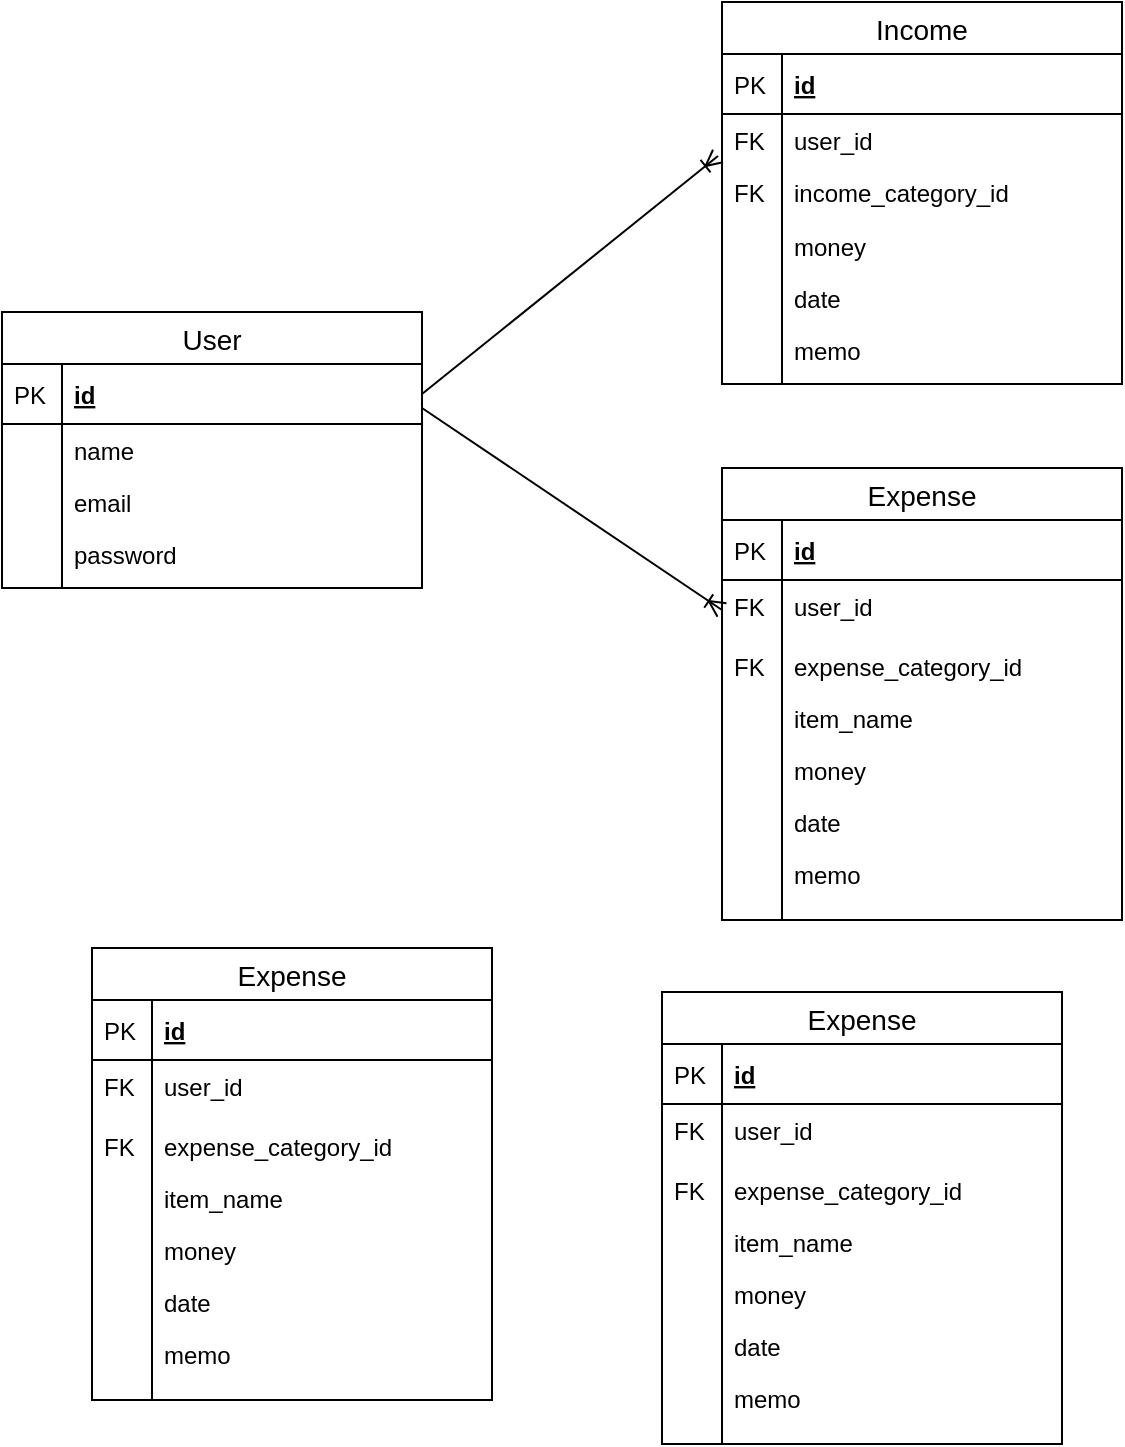 <mxfile version="13.5.6" type="device"><diagram id="l3T9q4KYv9oL9oxo4qhX" name="ページ1"><mxGraphModel dx="882" dy="1894" grid="1" gridSize="15" guides="1" tooltips="1" connect="1" arrows="1" fold="1" page="1" pageScale="1" pageWidth="827" pageHeight="1169" math="0" shadow="0"><root><mxCell id="0"/><mxCell id="1" parent="0"/><mxCell id="juh3x5DzW0E_Zc7toulQ-3" value="" style="fontSize=12;html=1;endArrow=ERoneToMany;entryX=-0.01;entryY=0.808;entryDx=0;entryDy=0;exitX=1;exitY=0.5;exitDx=0;exitDy=0;rounded=0;entryPerimeter=0;" edge="1" parent="1" source="g-PdDLhLTCe8zfPFN-K6-2" target="QIGW-eZ6DJEo7gAFJ_Yn-8"><mxGeometry width="100" height="100" relative="1" as="geometry"><mxPoint x="270" y="75" as="sourcePoint"/><mxPoint x="265" y="30" as="targetPoint"/></mxGeometry></mxCell><mxCell id="juh3x5DzW0E_Zc7toulQ-5" value="" style="fontSize=12;html=1;endArrow=ERoneToMany;entryX=0;entryY=0.5;entryDx=0;entryDy=0;rounded=0;exitX=1;exitY=0.733;exitDx=0;exitDy=0;exitPerimeter=0;" edge="1" parent="1" source="g-PdDLhLTCe8zfPFN-K6-2" target="QIGW-eZ6DJEo7gAFJ_Yn-17"><mxGeometry width="100" height="100" relative="1" as="geometry"><mxPoint x="360" y="210" as="sourcePoint"/><mxPoint x="565" y="123.5" as="targetPoint"/></mxGeometry></mxCell><mxCell id="juh3x5DzW0E_Zc7toulQ-37" value="Expense" style="swimlane;fontStyle=0;childLayout=stackLayout;horizontal=1;startSize=26;horizontalStack=0;resizeParent=1;resizeParentMax=0;resizeLast=0;collapsible=1;marginBottom=0;align=center;fontSize=14;" vertex="1" parent="1"><mxGeometry x="60" y="450" width="200" height="226" as="geometry"/></mxCell><mxCell id="juh3x5DzW0E_Zc7toulQ-38" value="id" style="shape=partialRectangle;top=0;left=0;right=0;bottom=1;align=left;verticalAlign=middle;fillColor=none;spacingLeft=34;spacingRight=4;overflow=hidden;rotatable=0;points=[[0,0.5],[1,0.5]];portConstraint=eastwest;dropTarget=0;fontStyle=5;fontSize=12;" vertex="1" parent="juh3x5DzW0E_Zc7toulQ-37"><mxGeometry y="26" width="200" height="30" as="geometry"/></mxCell><mxCell id="juh3x5DzW0E_Zc7toulQ-39" value="PK" style="shape=partialRectangle;top=0;left=0;bottom=0;fillColor=none;align=left;verticalAlign=middle;spacingLeft=4;spacingRight=4;overflow=hidden;rotatable=0;points=[];portConstraint=eastwest;part=1;fontSize=12;" vertex="1" connectable="0" parent="juh3x5DzW0E_Zc7toulQ-38"><mxGeometry width="30" height="30" as="geometry"/></mxCell><mxCell id="juh3x5DzW0E_Zc7toulQ-40" value="user_id" style="shape=partialRectangle;top=0;left=0;right=0;bottom=0;align=left;verticalAlign=top;fillColor=none;spacingLeft=34;spacingRight=4;overflow=hidden;rotatable=0;points=[[0,0.5],[1,0.5]];portConstraint=eastwest;dropTarget=0;fontSize=12;" vertex="1" parent="juh3x5DzW0E_Zc7toulQ-37"><mxGeometry y="56" width="200" height="30" as="geometry"/></mxCell><mxCell id="juh3x5DzW0E_Zc7toulQ-41" value="FK" style="shape=partialRectangle;top=0;left=0;bottom=0;fillColor=none;align=left;verticalAlign=top;spacingLeft=4;spacingRight=4;overflow=hidden;rotatable=0;points=[];portConstraint=eastwest;part=1;fontSize=12;" vertex="1" connectable="0" parent="juh3x5DzW0E_Zc7toulQ-40"><mxGeometry width="30" height="30" as="geometry"/></mxCell><mxCell id="juh3x5DzW0E_Zc7toulQ-42" value="expense_category_id" style="shape=partialRectangle;top=0;left=0;right=0;bottom=0;align=left;verticalAlign=top;fillColor=none;spacingLeft=34;spacingRight=4;overflow=hidden;rotatable=0;points=[[0,0.5],[1,0.5]];portConstraint=eastwest;dropTarget=0;fontSize=12;" vertex="1" parent="juh3x5DzW0E_Zc7toulQ-37"><mxGeometry y="86" width="200" height="26" as="geometry"/></mxCell><mxCell id="juh3x5DzW0E_Zc7toulQ-43" value="FK" style="shape=partialRectangle;top=0;left=0;bottom=0;fillColor=none;align=left;verticalAlign=top;spacingLeft=4;spacingRight=4;overflow=hidden;rotatable=0;points=[];portConstraint=eastwest;part=1;fontSize=12;" vertex="1" connectable="0" parent="juh3x5DzW0E_Zc7toulQ-42"><mxGeometry width="30" height="26" as="geometry"/></mxCell><mxCell id="juh3x5DzW0E_Zc7toulQ-44" value="item_name" style="shape=partialRectangle;top=0;left=0;right=0;bottom=0;align=left;verticalAlign=top;fillColor=none;spacingLeft=34;spacingRight=4;overflow=hidden;rotatable=0;points=[[0,0.5],[1,0.5]];portConstraint=eastwest;dropTarget=0;fontSize=12;" vertex="1" parent="juh3x5DzW0E_Zc7toulQ-37"><mxGeometry y="112" width="200" height="26" as="geometry"/></mxCell><mxCell id="juh3x5DzW0E_Zc7toulQ-45" value="" style="shape=partialRectangle;top=0;left=0;bottom=0;fillColor=none;align=left;verticalAlign=top;spacingLeft=4;spacingRight=4;overflow=hidden;rotatable=0;points=[];portConstraint=eastwest;part=1;fontSize=12;" vertex="1" connectable="0" parent="juh3x5DzW0E_Zc7toulQ-44"><mxGeometry width="30" height="26" as="geometry"/></mxCell><mxCell id="juh3x5DzW0E_Zc7toulQ-46" value="money" style="shape=partialRectangle;top=0;left=0;right=0;bottom=0;align=left;verticalAlign=top;fillColor=none;spacingLeft=34;spacingRight=4;overflow=hidden;rotatable=0;points=[[0,0.5],[1,0.5]];portConstraint=eastwest;dropTarget=0;fontSize=12;" vertex="1" parent="juh3x5DzW0E_Zc7toulQ-37"><mxGeometry y="138" width="200" height="26" as="geometry"/></mxCell><mxCell id="juh3x5DzW0E_Zc7toulQ-47" value="" style="shape=partialRectangle;top=0;left=0;bottom=0;fillColor=none;align=left;verticalAlign=top;spacingLeft=4;spacingRight=4;overflow=hidden;rotatable=0;points=[];portConstraint=eastwest;part=1;fontSize=12;" vertex="1" connectable="0" parent="juh3x5DzW0E_Zc7toulQ-46"><mxGeometry width="30" height="26" as="geometry"/></mxCell><mxCell id="juh3x5DzW0E_Zc7toulQ-48" value="date" style="shape=partialRectangle;top=0;left=0;right=0;bottom=0;align=left;verticalAlign=top;fillColor=none;spacingLeft=34;spacingRight=4;overflow=hidden;rotatable=0;points=[[0,0.5],[1,0.5]];portConstraint=eastwest;dropTarget=0;fontSize=12;" vertex="1" parent="juh3x5DzW0E_Zc7toulQ-37"><mxGeometry y="164" width="200" height="26" as="geometry"/></mxCell><mxCell id="juh3x5DzW0E_Zc7toulQ-49" value="" style="shape=partialRectangle;top=0;left=0;bottom=0;fillColor=none;align=left;verticalAlign=top;spacingLeft=4;spacingRight=4;overflow=hidden;rotatable=0;points=[];portConstraint=eastwest;part=1;fontSize=12;" vertex="1" connectable="0" parent="juh3x5DzW0E_Zc7toulQ-48"><mxGeometry width="30" height="26" as="geometry"/></mxCell><mxCell id="juh3x5DzW0E_Zc7toulQ-50" value="memo" style="shape=partialRectangle;top=0;left=0;right=0;bottom=0;align=left;verticalAlign=top;fillColor=none;spacingLeft=34;spacingRight=4;overflow=hidden;rotatable=0;points=[[0,0.5],[1,0.5]];portConstraint=eastwest;dropTarget=0;fontSize=12;" vertex="1" parent="juh3x5DzW0E_Zc7toulQ-37"><mxGeometry y="190" width="200" height="26" as="geometry"/></mxCell><mxCell id="juh3x5DzW0E_Zc7toulQ-51" value="" style="shape=partialRectangle;top=0;left=0;bottom=0;fillColor=none;align=left;verticalAlign=top;spacingLeft=4;spacingRight=4;overflow=hidden;rotatable=0;points=[];portConstraint=eastwest;part=1;fontSize=12;" vertex="1" connectable="0" parent="juh3x5DzW0E_Zc7toulQ-50"><mxGeometry width="30" height="26" as="geometry"/></mxCell><mxCell id="juh3x5DzW0E_Zc7toulQ-52" value="" style="shape=partialRectangle;top=0;left=0;right=0;bottom=0;align=left;verticalAlign=top;fillColor=none;spacingLeft=34;spacingRight=4;overflow=hidden;rotatable=0;points=[[0,0.5],[1,0.5]];portConstraint=eastwest;dropTarget=0;fontSize=12;" vertex="1" parent="juh3x5DzW0E_Zc7toulQ-37"><mxGeometry y="216" width="200" height="10" as="geometry"/></mxCell><mxCell id="juh3x5DzW0E_Zc7toulQ-53" value="" style="shape=partialRectangle;top=0;left=0;bottom=0;fillColor=none;align=left;verticalAlign=top;spacingLeft=4;spacingRight=4;overflow=hidden;rotatable=0;points=[];portConstraint=eastwest;part=1;fontSize=12;" vertex="1" connectable="0" parent="juh3x5DzW0E_Zc7toulQ-52"><mxGeometry width="30" height="10" as="geometry"/></mxCell><mxCell id="QIGW-eZ6DJEo7gAFJ_Yn-3" value="Income" style="swimlane;fontStyle=0;childLayout=stackLayout;horizontal=1;startSize=26;horizontalStack=0;resizeParent=1;resizeParentMax=0;resizeLast=0;collapsible=1;marginBottom=0;align=center;fontSize=14;" parent="1" vertex="1"><mxGeometry x="375" y="-23" width="200" height="191" as="geometry"/></mxCell><mxCell id="QIGW-eZ6DJEo7gAFJ_Yn-4" value="id" style="shape=partialRectangle;top=0;left=0;right=0;bottom=1;align=left;verticalAlign=middle;fillColor=none;spacingLeft=34;spacingRight=4;overflow=hidden;rotatable=0;points=[[0,0.5],[1,0.5]];portConstraint=eastwest;dropTarget=0;fontStyle=5;fontSize=12;" parent="QIGW-eZ6DJEo7gAFJ_Yn-3" vertex="1"><mxGeometry y="26" width="200" height="30" as="geometry"/></mxCell><mxCell id="QIGW-eZ6DJEo7gAFJ_Yn-5" value="PK" style="shape=partialRectangle;top=0;left=0;bottom=0;fillColor=none;align=left;verticalAlign=middle;spacingLeft=4;spacingRight=4;overflow=hidden;rotatable=0;points=[];portConstraint=eastwest;part=1;fontSize=12;" parent="QIGW-eZ6DJEo7gAFJ_Yn-4" vertex="1" connectable="0"><mxGeometry width="30" height="30" as="geometry"/></mxCell><mxCell id="QIGW-eZ6DJEo7gAFJ_Yn-8" value="user_id" style="shape=partialRectangle;top=0;left=0;right=0;bottom=0;align=left;verticalAlign=top;fillColor=none;spacingLeft=34;spacingRight=4;overflow=hidden;rotatable=0;points=[[0,0.5],[1,0.5]];portConstraint=eastwest;dropTarget=0;fontSize=12;" parent="QIGW-eZ6DJEo7gAFJ_Yn-3" vertex="1"><mxGeometry y="56" width="200" height="26" as="geometry"/></mxCell><mxCell id="QIGW-eZ6DJEo7gAFJ_Yn-9" value="FK" style="shape=partialRectangle;top=0;left=0;bottom=0;fillColor=none;align=left;verticalAlign=top;spacingLeft=4;spacingRight=4;overflow=hidden;rotatable=0;points=[];portConstraint=eastwest;part=1;fontSize=12;" parent="QIGW-eZ6DJEo7gAFJ_Yn-8" vertex="1" connectable="0"><mxGeometry width="30" height="26" as="geometry"/></mxCell><mxCell id="QIGW-eZ6DJEo7gAFJ_Yn-12" value="income_category_id" style="shape=partialRectangle;top=0;left=0;right=0;bottom=0;align=left;verticalAlign=top;fillColor=none;spacingLeft=34;spacingRight=4;overflow=hidden;rotatable=0;points=[[0,0.5],[1,0.5]];portConstraint=eastwest;dropTarget=0;fontSize=12;" parent="QIGW-eZ6DJEo7gAFJ_Yn-3" vertex="1"><mxGeometry y="82" width="200" height="27" as="geometry"/></mxCell><mxCell id="QIGW-eZ6DJEo7gAFJ_Yn-13" value="FK" style="shape=partialRectangle;top=0;left=0;bottom=0;fillColor=none;align=left;verticalAlign=top;spacingLeft=4;spacingRight=4;overflow=hidden;rotatable=0;points=[];portConstraint=eastwest;part=1;fontSize=12;" parent="QIGW-eZ6DJEo7gAFJ_Yn-12" vertex="1" connectable="0"><mxGeometry width="30" height="27" as="geometry"/></mxCell><mxCell id="QIGW-eZ6DJEo7gAFJ_Yn-6" value="money" style="shape=partialRectangle;top=0;left=0;right=0;bottom=0;align=left;verticalAlign=top;fillColor=none;spacingLeft=34;spacingRight=4;overflow=hidden;rotatable=0;points=[[0,0.5],[1,0.5]];portConstraint=eastwest;dropTarget=0;fontSize=12;" parent="QIGW-eZ6DJEo7gAFJ_Yn-3" vertex="1"><mxGeometry y="109" width="200" height="26" as="geometry"/></mxCell><mxCell id="QIGW-eZ6DJEo7gAFJ_Yn-7" value="" style="shape=partialRectangle;top=0;left=0;bottom=0;fillColor=none;align=left;verticalAlign=top;spacingLeft=4;spacingRight=4;overflow=hidden;rotatable=0;points=[];portConstraint=eastwest;part=1;fontSize=12;" parent="QIGW-eZ6DJEo7gAFJ_Yn-6" vertex="1" connectable="0"><mxGeometry width="30" height="26" as="geometry"/></mxCell><mxCell id="juh3x5DzW0E_Zc7toulQ-12" value="date" style="shape=partialRectangle;top=0;left=0;right=0;bottom=0;align=left;verticalAlign=top;fillColor=none;spacingLeft=34;spacingRight=4;overflow=hidden;rotatable=0;points=[[0,0.5],[1,0.5]];portConstraint=eastwest;dropTarget=0;fontSize=12;" vertex="1" parent="QIGW-eZ6DJEo7gAFJ_Yn-3"><mxGeometry y="135" width="200" height="26" as="geometry"/></mxCell><mxCell id="juh3x5DzW0E_Zc7toulQ-13" value="" style="shape=partialRectangle;top=0;left=0;bottom=0;fillColor=none;align=left;verticalAlign=top;spacingLeft=4;spacingRight=4;overflow=hidden;rotatable=0;points=[];portConstraint=eastwest;part=1;fontSize=12;" vertex="1" connectable="0" parent="juh3x5DzW0E_Zc7toulQ-12"><mxGeometry width="30" height="26" as="geometry"/></mxCell><mxCell id="juh3x5DzW0E_Zc7toulQ-6" value="memo" style="shape=partialRectangle;top=0;left=0;right=0;bottom=0;align=left;verticalAlign=top;fillColor=none;spacingLeft=34;spacingRight=4;overflow=hidden;rotatable=0;points=[[0,0.5],[1,0.5]];portConstraint=eastwest;dropTarget=0;fontSize=12;" vertex="1" parent="QIGW-eZ6DJEo7gAFJ_Yn-3"><mxGeometry y="161" width="200" height="30" as="geometry"/></mxCell><mxCell id="juh3x5DzW0E_Zc7toulQ-7" value="" style="shape=partialRectangle;top=0;left=0;bottom=0;fillColor=none;align=left;verticalAlign=top;spacingLeft=4;spacingRight=4;overflow=hidden;rotatable=0;points=[];portConstraint=eastwest;part=1;fontSize=12;" vertex="1" connectable="0" parent="juh3x5DzW0E_Zc7toulQ-6"><mxGeometry width="30" height="30" as="geometry"/></mxCell><mxCell id="g-PdDLhLTCe8zfPFN-K6-1" value="User" style="swimlane;fontStyle=0;childLayout=stackLayout;horizontal=1;startSize=26;horizontalStack=0;resizeParent=1;resizeParentMax=0;resizeLast=0;collapsible=1;marginBottom=0;align=center;fontSize=14;" parent="1" vertex="1"><mxGeometry x="15" y="132" width="210" height="138" as="geometry"/></mxCell><mxCell id="g-PdDLhLTCe8zfPFN-K6-2" value="id" style="shape=partialRectangle;top=0;left=0;right=0;bottom=1;align=left;verticalAlign=middle;fillColor=none;spacingLeft=34;spacingRight=4;overflow=hidden;rotatable=0;points=[[0,0.5],[1,0.5]];portConstraint=eastwest;dropTarget=0;fontStyle=5;fontSize=12;" parent="g-PdDLhLTCe8zfPFN-K6-1" vertex="1"><mxGeometry y="26" width="210" height="30" as="geometry"/></mxCell><mxCell id="g-PdDLhLTCe8zfPFN-K6-3" value="PK" style="shape=partialRectangle;top=0;left=0;bottom=0;fillColor=none;align=left;verticalAlign=middle;spacingLeft=4;spacingRight=4;overflow=hidden;rotatable=0;points=[];portConstraint=eastwest;part=1;fontSize=12;" parent="g-PdDLhLTCe8zfPFN-K6-2" vertex="1" connectable="0"><mxGeometry width="30" height="30" as="geometry"/></mxCell><mxCell id="g-PdDLhLTCe8zfPFN-K6-4" value="name&#10;" style="shape=partialRectangle;top=0;left=0;right=0;bottom=0;align=left;verticalAlign=top;fillColor=none;spacingLeft=34;spacingRight=4;overflow=hidden;rotatable=0;points=[[0,0.5],[1,0.5]];portConstraint=eastwest;dropTarget=0;fontSize=12;" parent="g-PdDLhLTCe8zfPFN-K6-1" vertex="1"><mxGeometry y="56" width="210" height="26" as="geometry"/></mxCell><mxCell id="g-PdDLhLTCe8zfPFN-K6-5" value="" style="shape=partialRectangle;top=0;left=0;bottom=0;fillColor=none;align=left;verticalAlign=top;spacingLeft=4;spacingRight=4;overflow=hidden;rotatable=0;points=[];portConstraint=eastwest;part=1;fontSize=12;" parent="g-PdDLhLTCe8zfPFN-K6-4" vertex="1" connectable="0"><mxGeometry width="30" height="26" as="geometry"/></mxCell><mxCell id="g-PdDLhLTCe8zfPFN-K6-6" value="email&#10;" style="shape=partialRectangle;top=0;left=0;right=0;bottom=0;align=left;verticalAlign=top;fillColor=none;spacingLeft=34;spacingRight=4;overflow=hidden;rotatable=0;points=[[0,0.5],[1,0.5]];portConstraint=eastwest;dropTarget=0;fontSize=12;" parent="g-PdDLhLTCe8zfPFN-K6-1" vertex="1"><mxGeometry y="82" width="210" height="26" as="geometry"/></mxCell><mxCell id="g-PdDLhLTCe8zfPFN-K6-7" value="" style="shape=partialRectangle;top=0;left=0;bottom=0;fillColor=none;align=left;verticalAlign=top;spacingLeft=4;spacingRight=4;overflow=hidden;rotatable=0;points=[];portConstraint=eastwest;part=1;fontSize=12;" parent="g-PdDLhLTCe8zfPFN-K6-6" vertex="1" connectable="0"><mxGeometry width="30" height="26" as="geometry"/></mxCell><mxCell id="g-PdDLhLTCe8zfPFN-K6-8" value="password" style="shape=partialRectangle;top=0;left=0;right=0;bottom=0;align=left;verticalAlign=top;fillColor=none;spacingLeft=34;spacingRight=4;overflow=hidden;rotatable=0;points=[[0,0.5],[1,0.5]];portConstraint=eastwest;dropTarget=0;fontSize=12;" parent="g-PdDLhLTCe8zfPFN-K6-1" vertex="1"><mxGeometry y="108" width="210" height="26" as="geometry"/></mxCell><mxCell id="g-PdDLhLTCe8zfPFN-K6-9" value="" style="shape=partialRectangle;top=0;left=0;bottom=0;fillColor=none;align=left;verticalAlign=top;spacingLeft=4;spacingRight=4;overflow=hidden;rotatable=0;points=[];portConstraint=eastwest;part=1;fontSize=12;" parent="g-PdDLhLTCe8zfPFN-K6-8" vertex="1" connectable="0"><mxGeometry width="30" height="26" as="geometry"/></mxCell><mxCell id="g-PdDLhLTCe8zfPFN-K6-10" value="" style="shape=partialRectangle;top=0;left=0;right=0;bottom=0;align=left;verticalAlign=top;fillColor=none;spacingLeft=34;spacingRight=4;overflow=hidden;rotatable=0;points=[[0,0.5],[1,0.5]];portConstraint=eastwest;dropTarget=0;fontSize=12;" parent="g-PdDLhLTCe8zfPFN-K6-1" vertex="1"><mxGeometry y="134" width="210" height="4" as="geometry"/></mxCell><mxCell id="g-PdDLhLTCe8zfPFN-K6-11" value="" style="shape=partialRectangle;top=0;left=0;bottom=0;fillColor=none;align=left;verticalAlign=top;spacingLeft=4;spacingRight=4;overflow=hidden;rotatable=0;points=[];portConstraint=eastwest;part=1;fontSize=12;" parent="g-PdDLhLTCe8zfPFN-K6-10" vertex="1" connectable="0"><mxGeometry width="30" height="4" as="geometry"/></mxCell><mxCell id="QIGW-eZ6DJEo7gAFJ_Yn-14" value="Expense" style="swimlane;fontStyle=0;childLayout=stackLayout;horizontal=1;startSize=26;horizontalStack=0;resizeParent=1;resizeParentMax=0;resizeLast=0;collapsible=1;marginBottom=0;align=center;fontSize=14;" parent="1" vertex="1"><mxGeometry x="375" y="210" width="200" height="226" as="geometry"/></mxCell><mxCell id="QIGW-eZ6DJEo7gAFJ_Yn-15" value="id" style="shape=partialRectangle;top=0;left=0;right=0;bottom=1;align=left;verticalAlign=middle;fillColor=none;spacingLeft=34;spacingRight=4;overflow=hidden;rotatable=0;points=[[0,0.5],[1,0.5]];portConstraint=eastwest;dropTarget=0;fontStyle=5;fontSize=12;" parent="QIGW-eZ6DJEo7gAFJ_Yn-14" vertex="1"><mxGeometry y="26" width="200" height="30" as="geometry"/></mxCell><mxCell id="QIGW-eZ6DJEo7gAFJ_Yn-16" value="PK" style="shape=partialRectangle;top=0;left=0;bottom=0;fillColor=none;align=left;verticalAlign=middle;spacingLeft=4;spacingRight=4;overflow=hidden;rotatable=0;points=[];portConstraint=eastwest;part=1;fontSize=12;" parent="QIGW-eZ6DJEo7gAFJ_Yn-15" vertex="1" connectable="0"><mxGeometry width="30" height="30" as="geometry"/></mxCell><mxCell id="QIGW-eZ6DJEo7gAFJ_Yn-17" value="user_id" style="shape=partialRectangle;top=0;left=0;right=0;bottom=0;align=left;verticalAlign=top;fillColor=none;spacingLeft=34;spacingRight=4;overflow=hidden;rotatable=0;points=[[0,0.5],[1,0.5]];portConstraint=eastwest;dropTarget=0;fontSize=12;" parent="QIGW-eZ6DJEo7gAFJ_Yn-14" vertex="1"><mxGeometry y="56" width="200" height="30" as="geometry"/></mxCell><mxCell id="QIGW-eZ6DJEo7gAFJ_Yn-18" value="FK" style="shape=partialRectangle;top=0;left=0;bottom=0;fillColor=none;align=left;verticalAlign=top;spacingLeft=4;spacingRight=4;overflow=hidden;rotatable=0;points=[];portConstraint=eastwest;part=1;fontSize=12;" parent="QIGW-eZ6DJEo7gAFJ_Yn-17" vertex="1" connectable="0"><mxGeometry width="30" height="30" as="geometry"/></mxCell><mxCell id="QIGW-eZ6DJEo7gAFJ_Yn-19" value="expense_category_id" style="shape=partialRectangle;top=0;left=0;right=0;bottom=0;align=left;verticalAlign=top;fillColor=none;spacingLeft=34;spacingRight=4;overflow=hidden;rotatable=0;points=[[0,0.5],[1,0.5]];portConstraint=eastwest;dropTarget=0;fontSize=12;" parent="QIGW-eZ6DJEo7gAFJ_Yn-14" vertex="1"><mxGeometry y="86" width="200" height="26" as="geometry"/></mxCell><mxCell id="QIGW-eZ6DJEo7gAFJ_Yn-20" value="FK" style="shape=partialRectangle;top=0;left=0;bottom=0;fillColor=none;align=left;verticalAlign=top;spacingLeft=4;spacingRight=4;overflow=hidden;rotatable=0;points=[];portConstraint=eastwest;part=1;fontSize=12;" parent="QIGW-eZ6DJEo7gAFJ_Yn-19" vertex="1" connectable="0"><mxGeometry width="30" height="26" as="geometry"/></mxCell><mxCell id="juh3x5DzW0E_Zc7toulQ-14" value="item_name" style="shape=partialRectangle;top=0;left=0;right=0;bottom=0;align=left;verticalAlign=top;fillColor=none;spacingLeft=34;spacingRight=4;overflow=hidden;rotatable=0;points=[[0,0.5],[1,0.5]];portConstraint=eastwest;dropTarget=0;fontSize=12;" vertex="1" parent="QIGW-eZ6DJEo7gAFJ_Yn-14"><mxGeometry y="112" width="200" height="26" as="geometry"/></mxCell><mxCell id="juh3x5DzW0E_Zc7toulQ-15" value="" style="shape=partialRectangle;top=0;left=0;bottom=0;fillColor=none;align=left;verticalAlign=top;spacingLeft=4;spacingRight=4;overflow=hidden;rotatable=0;points=[];portConstraint=eastwest;part=1;fontSize=12;" vertex="1" connectable="0" parent="juh3x5DzW0E_Zc7toulQ-14"><mxGeometry width="30" height="26" as="geometry"/></mxCell><mxCell id="QIGW-eZ6DJEo7gAFJ_Yn-21" value="money" style="shape=partialRectangle;top=0;left=0;right=0;bottom=0;align=left;verticalAlign=top;fillColor=none;spacingLeft=34;spacingRight=4;overflow=hidden;rotatable=0;points=[[0,0.5],[1,0.5]];portConstraint=eastwest;dropTarget=0;fontSize=12;" parent="QIGW-eZ6DJEo7gAFJ_Yn-14" vertex="1"><mxGeometry y="138" width="200" height="26" as="geometry"/></mxCell><mxCell id="QIGW-eZ6DJEo7gAFJ_Yn-22" value="" style="shape=partialRectangle;top=0;left=0;bottom=0;fillColor=none;align=left;verticalAlign=top;spacingLeft=4;spacingRight=4;overflow=hidden;rotatable=0;points=[];portConstraint=eastwest;part=1;fontSize=12;" parent="QIGW-eZ6DJEo7gAFJ_Yn-21" vertex="1" connectable="0"><mxGeometry width="30" height="26" as="geometry"/></mxCell><mxCell id="juh3x5DzW0E_Zc7toulQ-16" value="date" style="shape=partialRectangle;top=0;left=0;right=0;bottom=0;align=left;verticalAlign=top;fillColor=none;spacingLeft=34;spacingRight=4;overflow=hidden;rotatable=0;points=[[0,0.5],[1,0.5]];portConstraint=eastwest;dropTarget=0;fontSize=12;" vertex="1" parent="QIGW-eZ6DJEo7gAFJ_Yn-14"><mxGeometry y="164" width="200" height="26" as="geometry"/></mxCell><mxCell id="juh3x5DzW0E_Zc7toulQ-17" value="" style="shape=partialRectangle;top=0;left=0;bottom=0;fillColor=none;align=left;verticalAlign=top;spacingLeft=4;spacingRight=4;overflow=hidden;rotatable=0;points=[];portConstraint=eastwest;part=1;fontSize=12;" vertex="1" connectable="0" parent="juh3x5DzW0E_Zc7toulQ-16"><mxGeometry width="30" height="26" as="geometry"/></mxCell><mxCell id="juh3x5DzW0E_Zc7toulQ-18" value="memo" style="shape=partialRectangle;top=0;left=0;right=0;bottom=0;align=left;verticalAlign=top;fillColor=none;spacingLeft=34;spacingRight=4;overflow=hidden;rotatable=0;points=[[0,0.5],[1,0.5]];portConstraint=eastwest;dropTarget=0;fontSize=12;" vertex="1" parent="QIGW-eZ6DJEo7gAFJ_Yn-14"><mxGeometry y="190" width="200" height="26" as="geometry"/></mxCell><mxCell id="juh3x5DzW0E_Zc7toulQ-19" value="" style="shape=partialRectangle;top=0;left=0;bottom=0;fillColor=none;align=left;verticalAlign=top;spacingLeft=4;spacingRight=4;overflow=hidden;rotatable=0;points=[];portConstraint=eastwest;part=1;fontSize=12;" vertex="1" connectable="0" parent="juh3x5DzW0E_Zc7toulQ-18"><mxGeometry width="30" height="26" as="geometry"/></mxCell><mxCell id="QIGW-eZ6DJEo7gAFJ_Yn-23" value="" style="shape=partialRectangle;top=0;left=0;right=0;bottom=0;align=left;verticalAlign=top;fillColor=none;spacingLeft=34;spacingRight=4;overflow=hidden;rotatable=0;points=[[0,0.5],[1,0.5]];portConstraint=eastwest;dropTarget=0;fontSize=12;" parent="QIGW-eZ6DJEo7gAFJ_Yn-14" vertex="1"><mxGeometry y="216" width="200" height="10" as="geometry"/></mxCell><mxCell id="QIGW-eZ6DJEo7gAFJ_Yn-24" value="" style="shape=partialRectangle;top=0;left=0;bottom=0;fillColor=none;align=left;verticalAlign=top;spacingLeft=4;spacingRight=4;overflow=hidden;rotatable=0;points=[];portConstraint=eastwest;part=1;fontSize=12;" parent="QIGW-eZ6DJEo7gAFJ_Yn-23" vertex="1" connectable="0"><mxGeometry width="30" height="10" as="geometry"/></mxCell><mxCell id="juh3x5DzW0E_Zc7toulQ-20" value="Expense" style="swimlane;fontStyle=0;childLayout=stackLayout;horizontal=1;startSize=26;horizontalStack=0;resizeParent=1;resizeParentMax=0;resizeLast=0;collapsible=1;marginBottom=0;align=center;fontSize=14;" vertex="1" parent="1"><mxGeometry x="345" y="472" width="200" height="226" as="geometry"/></mxCell><mxCell id="juh3x5DzW0E_Zc7toulQ-21" value="id" style="shape=partialRectangle;top=0;left=0;right=0;bottom=1;align=left;verticalAlign=middle;fillColor=none;spacingLeft=34;spacingRight=4;overflow=hidden;rotatable=0;points=[[0,0.5],[1,0.5]];portConstraint=eastwest;dropTarget=0;fontStyle=5;fontSize=12;" vertex="1" parent="juh3x5DzW0E_Zc7toulQ-20"><mxGeometry y="26" width="200" height="30" as="geometry"/></mxCell><mxCell id="juh3x5DzW0E_Zc7toulQ-22" value="PK" style="shape=partialRectangle;top=0;left=0;bottom=0;fillColor=none;align=left;verticalAlign=middle;spacingLeft=4;spacingRight=4;overflow=hidden;rotatable=0;points=[];portConstraint=eastwest;part=1;fontSize=12;" vertex="1" connectable="0" parent="juh3x5DzW0E_Zc7toulQ-21"><mxGeometry width="30" height="30" as="geometry"/></mxCell><mxCell id="juh3x5DzW0E_Zc7toulQ-23" value="user_id" style="shape=partialRectangle;top=0;left=0;right=0;bottom=0;align=left;verticalAlign=top;fillColor=none;spacingLeft=34;spacingRight=4;overflow=hidden;rotatable=0;points=[[0,0.5],[1,0.5]];portConstraint=eastwest;dropTarget=0;fontSize=12;" vertex="1" parent="juh3x5DzW0E_Zc7toulQ-20"><mxGeometry y="56" width="200" height="30" as="geometry"/></mxCell><mxCell id="juh3x5DzW0E_Zc7toulQ-24" value="FK" style="shape=partialRectangle;top=0;left=0;bottom=0;fillColor=none;align=left;verticalAlign=top;spacingLeft=4;spacingRight=4;overflow=hidden;rotatable=0;points=[];portConstraint=eastwest;part=1;fontSize=12;" vertex="1" connectable="0" parent="juh3x5DzW0E_Zc7toulQ-23"><mxGeometry width="30" height="30" as="geometry"/></mxCell><mxCell id="juh3x5DzW0E_Zc7toulQ-25" value="expense_category_id" style="shape=partialRectangle;top=0;left=0;right=0;bottom=0;align=left;verticalAlign=top;fillColor=none;spacingLeft=34;spacingRight=4;overflow=hidden;rotatable=0;points=[[0,0.5],[1,0.5]];portConstraint=eastwest;dropTarget=0;fontSize=12;" vertex="1" parent="juh3x5DzW0E_Zc7toulQ-20"><mxGeometry y="86" width="200" height="26" as="geometry"/></mxCell><mxCell id="juh3x5DzW0E_Zc7toulQ-26" value="FK" style="shape=partialRectangle;top=0;left=0;bottom=0;fillColor=none;align=left;verticalAlign=top;spacingLeft=4;spacingRight=4;overflow=hidden;rotatable=0;points=[];portConstraint=eastwest;part=1;fontSize=12;" vertex="1" connectable="0" parent="juh3x5DzW0E_Zc7toulQ-25"><mxGeometry width="30" height="26" as="geometry"/></mxCell><mxCell id="juh3x5DzW0E_Zc7toulQ-27" value="item_name" style="shape=partialRectangle;top=0;left=0;right=0;bottom=0;align=left;verticalAlign=top;fillColor=none;spacingLeft=34;spacingRight=4;overflow=hidden;rotatable=0;points=[[0,0.5],[1,0.5]];portConstraint=eastwest;dropTarget=0;fontSize=12;" vertex="1" parent="juh3x5DzW0E_Zc7toulQ-20"><mxGeometry y="112" width="200" height="26" as="geometry"/></mxCell><mxCell id="juh3x5DzW0E_Zc7toulQ-28" value="" style="shape=partialRectangle;top=0;left=0;bottom=0;fillColor=none;align=left;verticalAlign=top;spacingLeft=4;spacingRight=4;overflow=hidden;rotatable=0;points=[];portConstraint=eastwest;part=1;fontSize=12;" vertex="1" connectable="0" parent="juh3x5DzW0E_Zc7toulQ-27"><mxGeometry width="30" height="26" as="geometry"/></mxCell><mxCell id="juh3x5DzW0E_Zc7toulQ-29" value="money" style="shape=partialRectangle;top=0;left=0;right=0;bottom=0;align=left;verticalAlign=top;fillColor=none;spacingLeft=34;spacingRight=4;overflow=hidden;rotatable=0;points=[[0,0.5],[1,0.5]];portConstraint=eastwest;dropTarget=0;fontSize=12;" vertex="1" parent="juh3x5DzW0E_Zc7toulQ-20"><mxGeometry y="138" width="200" height="26" as="geometry"/></mxCell><mxCell id="juh3x5DzW0E_Zc7toulQ-30" value="" style="shape=partialRectangle;top=0;left=0;bottom=0;fillColor=none;align=left;verticalAlign=top;spacingLeft=4;spacingRight=4;overflow=hidden;rotatable=0;points=[];portConstraint=eastwest;part=1;fontSize=12;" vertex="1" connectable="0" parent="juh3x5DzW0E_Zc7toulQ-29"><mxGeometry width="30" height="26" as="geometry"/></mxCell><mxCell id="juh3x5DzW0E_Zc7toulQ-31" value="date" style="shape=partialRectangle;top=0;left=0;right=0;bottom=0;align=left;verticalAlign=top;fillColor=none;spacingLeft=34;spacingRight=4;overflow=hidden;rotatable=0;points=[[0,0.5],[1,0.5]];portConstraint=eastwest;dropTarget=0;fontSize=12;" vertex="1" parent="juh3x5DzW0E_Zc7toulQ-20"><mxGeometry y="164" width="200" height="26" as="geometry"/></mxCell><mxCell id="juh3x5DzW0E_Zc7toulQ-32" value="" style="shape=partialRectangle;top=0;left=0;bottom=0;fillColor=none;align=left;verticalAlign=top;spacingLeft=4;spacingRight=4;overflow=hidden;rotatable=0;points=[];portConstraint=eastwest;part=1;fontSize=12;" vertex="1" connectable="0" parent="juh3x5DzW0E_Zc7toulQ-31"><mxGeometry width="30" height="26" as="geometry"/></mxCell><mxCell id="juh3x5DzW0E_Zc7toulQ-33" value="memo" style="shape=partialRectangle;top=0;left=0;right=0;bottom=0;align=left;verticalAlign=top;fillColor=none;spacingLeft=34;spacingRight=4;overflow=hidden;rotatable=0;points=[[0,0.5],[1,0.5]];portConstraint=eastwest;dropTarget=0;fontSize=12;" vertex="1" parent="juh3x5DzW0E_Zc7toulQ-20"><mxGeometry y="190" width="200" height="26" as="geometry"/></mxCell><mxCell id="juh3x5DzW0E_Zc7toulQ-34" value="" style="shape=partialRectangle;top=0;left=0;bottom=0;fillColor=none;align=left;verticalAlign=top;spacingLeft=4;spacingRight=4;overflow=hidden;rotatable=0;points=[];portConstraint=eastwest;part=1;fontSize=12;" vertex="1" connectable="0" parent="juh3x5DzW0E_Zc7toulQ-33"><mxGeometry width="30" height="26" as="geometry"/></mxCell><mxCell id="juh3x5DzW0E_Zc7toulQ-35" value="" style="shape=partialRectangle;top=0;left=0;right=0;bottom=0;align=left;verticalAlign=top;fillColor=none;spacingLeft=34;spacingRight=4;overflow=hidden;rotatable=0;points=[[0,0.5],[1,0.5]];portConstraint=eastwest;dropTarget=0;fontSize=12;" vertex="1" parent="juh3x5DzW0E_Zc7toulQ-20"><mxGeometry y="216" width="200" height="10" as="geometry"/></mxCell><mxCell id="juh3x5DzW0E_Zc7toulQ-36" value="" style="shape=partialRectangle;top=0;left=0;bottom=0;fillColor=none;align=left;verticalAlign=top;spacingLeft=4;spacingRight=4;overflow=hidden;rotatable=0;points=[];portConstraint=eastwest;part=1;fontSize=12;" vertex="1" connectable="0" parent="juh3x5DzW0E_Zc7toulQ-35"><mxGeometry width="30" height="10" as="geometry"/></mxCell></root></mxGraphModel></diagram></mxfile>